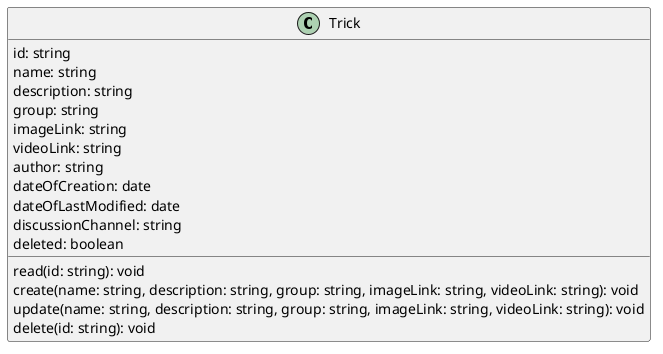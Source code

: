 @startuml trick

class Trick {
  id: string
  name: string
  description: string
  group: string
  imageLink: string
  videoLink: string
  author: string
  dateOfCreation: date
  dateOfLastModified: date
  discussionChannel: string
  deleted: boolean
   read(id: string): void
  create(name: string, description: string, group: string, imageLink: string, videoLink: string): void
  update(name: string, description: string, group: string, imageLink: string, videoLink: string): void
  delete(id: string): void

}

@enduml
